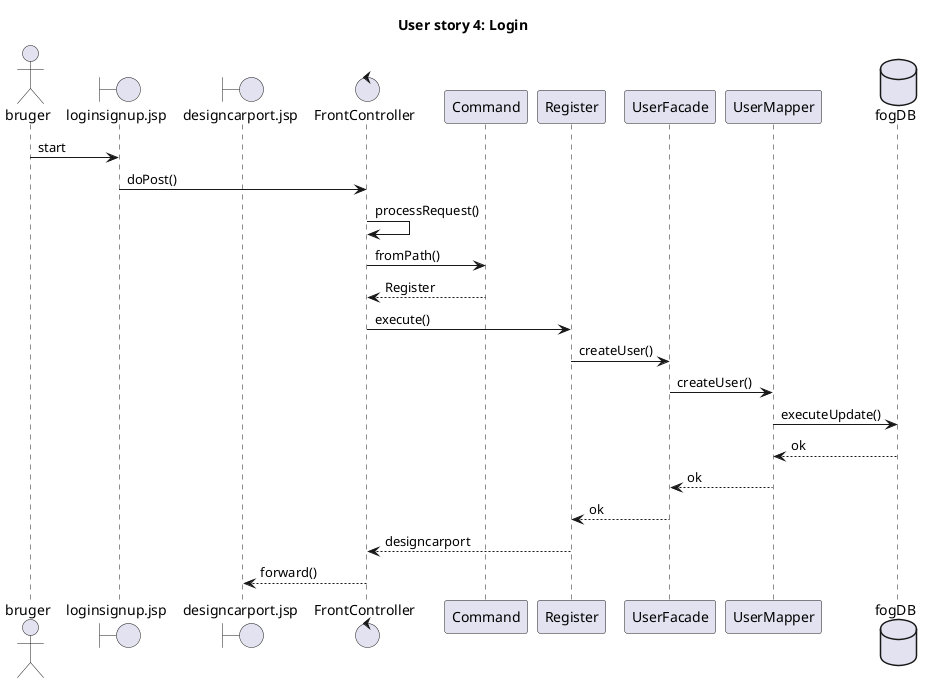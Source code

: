 @startuml
title User story 4: Login
actor bruger

boundary loginsignup.jsp
boundary designcarport.jsp
control FrontController

bruger -> loginsignup.jsp: start
loginsignup.jsp -> FrontController: doPost()
FrontController -> FrontController: processRequest()
FrontController -> Command: fromPath()
Command --> FrontController: Register
FrontController -> Register: execute()

Register -> UserFacade: createUser()
UserFacade -> UserMapper: createUser()

database fogDB

UserMapper -> fogDB: executeUpdate()
fogDB --> UserMapper: ok
UserMapper --> UserFacade: ok
UserFacade --> Register: ok

Register --> FrontController: designcarport


FrontController --> designcarport.jsp: forward()
@enduml